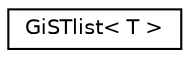digraph "Graphical Class Hierarchy"
{
 // INTERACTIVE_SVG=YES
 // LATEX_PDF_SIZE
  edge [fontname="Helvetica",fontsize="10",labelfontname="Helvetica",labelfontsize="10"];
  node [fontname="Helvetica",fontsize="10",shape=record];
  rankdir="LR";
  Node0 [label="GiSTlist\< T \>",height=0.2,width=0.4,color="black", fillcolor="white", style="filled",URL="$classGiSTlist.html",tooltip=" "];
}
